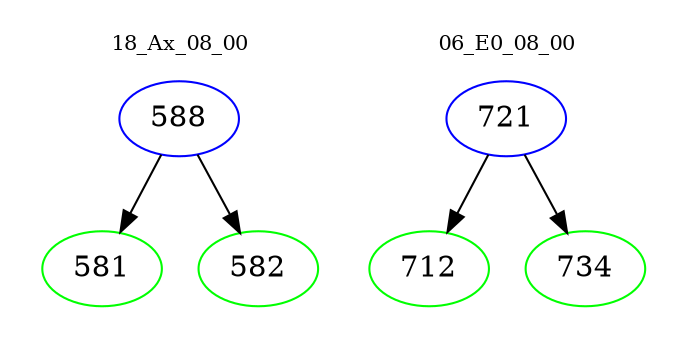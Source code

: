 digraph{
subgraph cluster_0 {
color = white
label = "18_Ax_08_00";
fontsize=10;
T0_588 [label="588", color="blue"]
T0_588 -> T0_581 [color="black"]
T0_581 [label="581", color="green"]
T0_588 -> T0_582 [color="black"]
T0_582 [label="582", color="green"]
}
subgraph cluster_1 {
color = white
label = "06_E0_08_00";
fontsize=10;
T1_721 [label="721", color="blue"]
T1_721 -> T1_712 [color="black"]
T1_712 [label="712", color="green"]
T1_721 -> T1_734 [color="black"]
T1_734 [label="734", color="green"]
}
}
